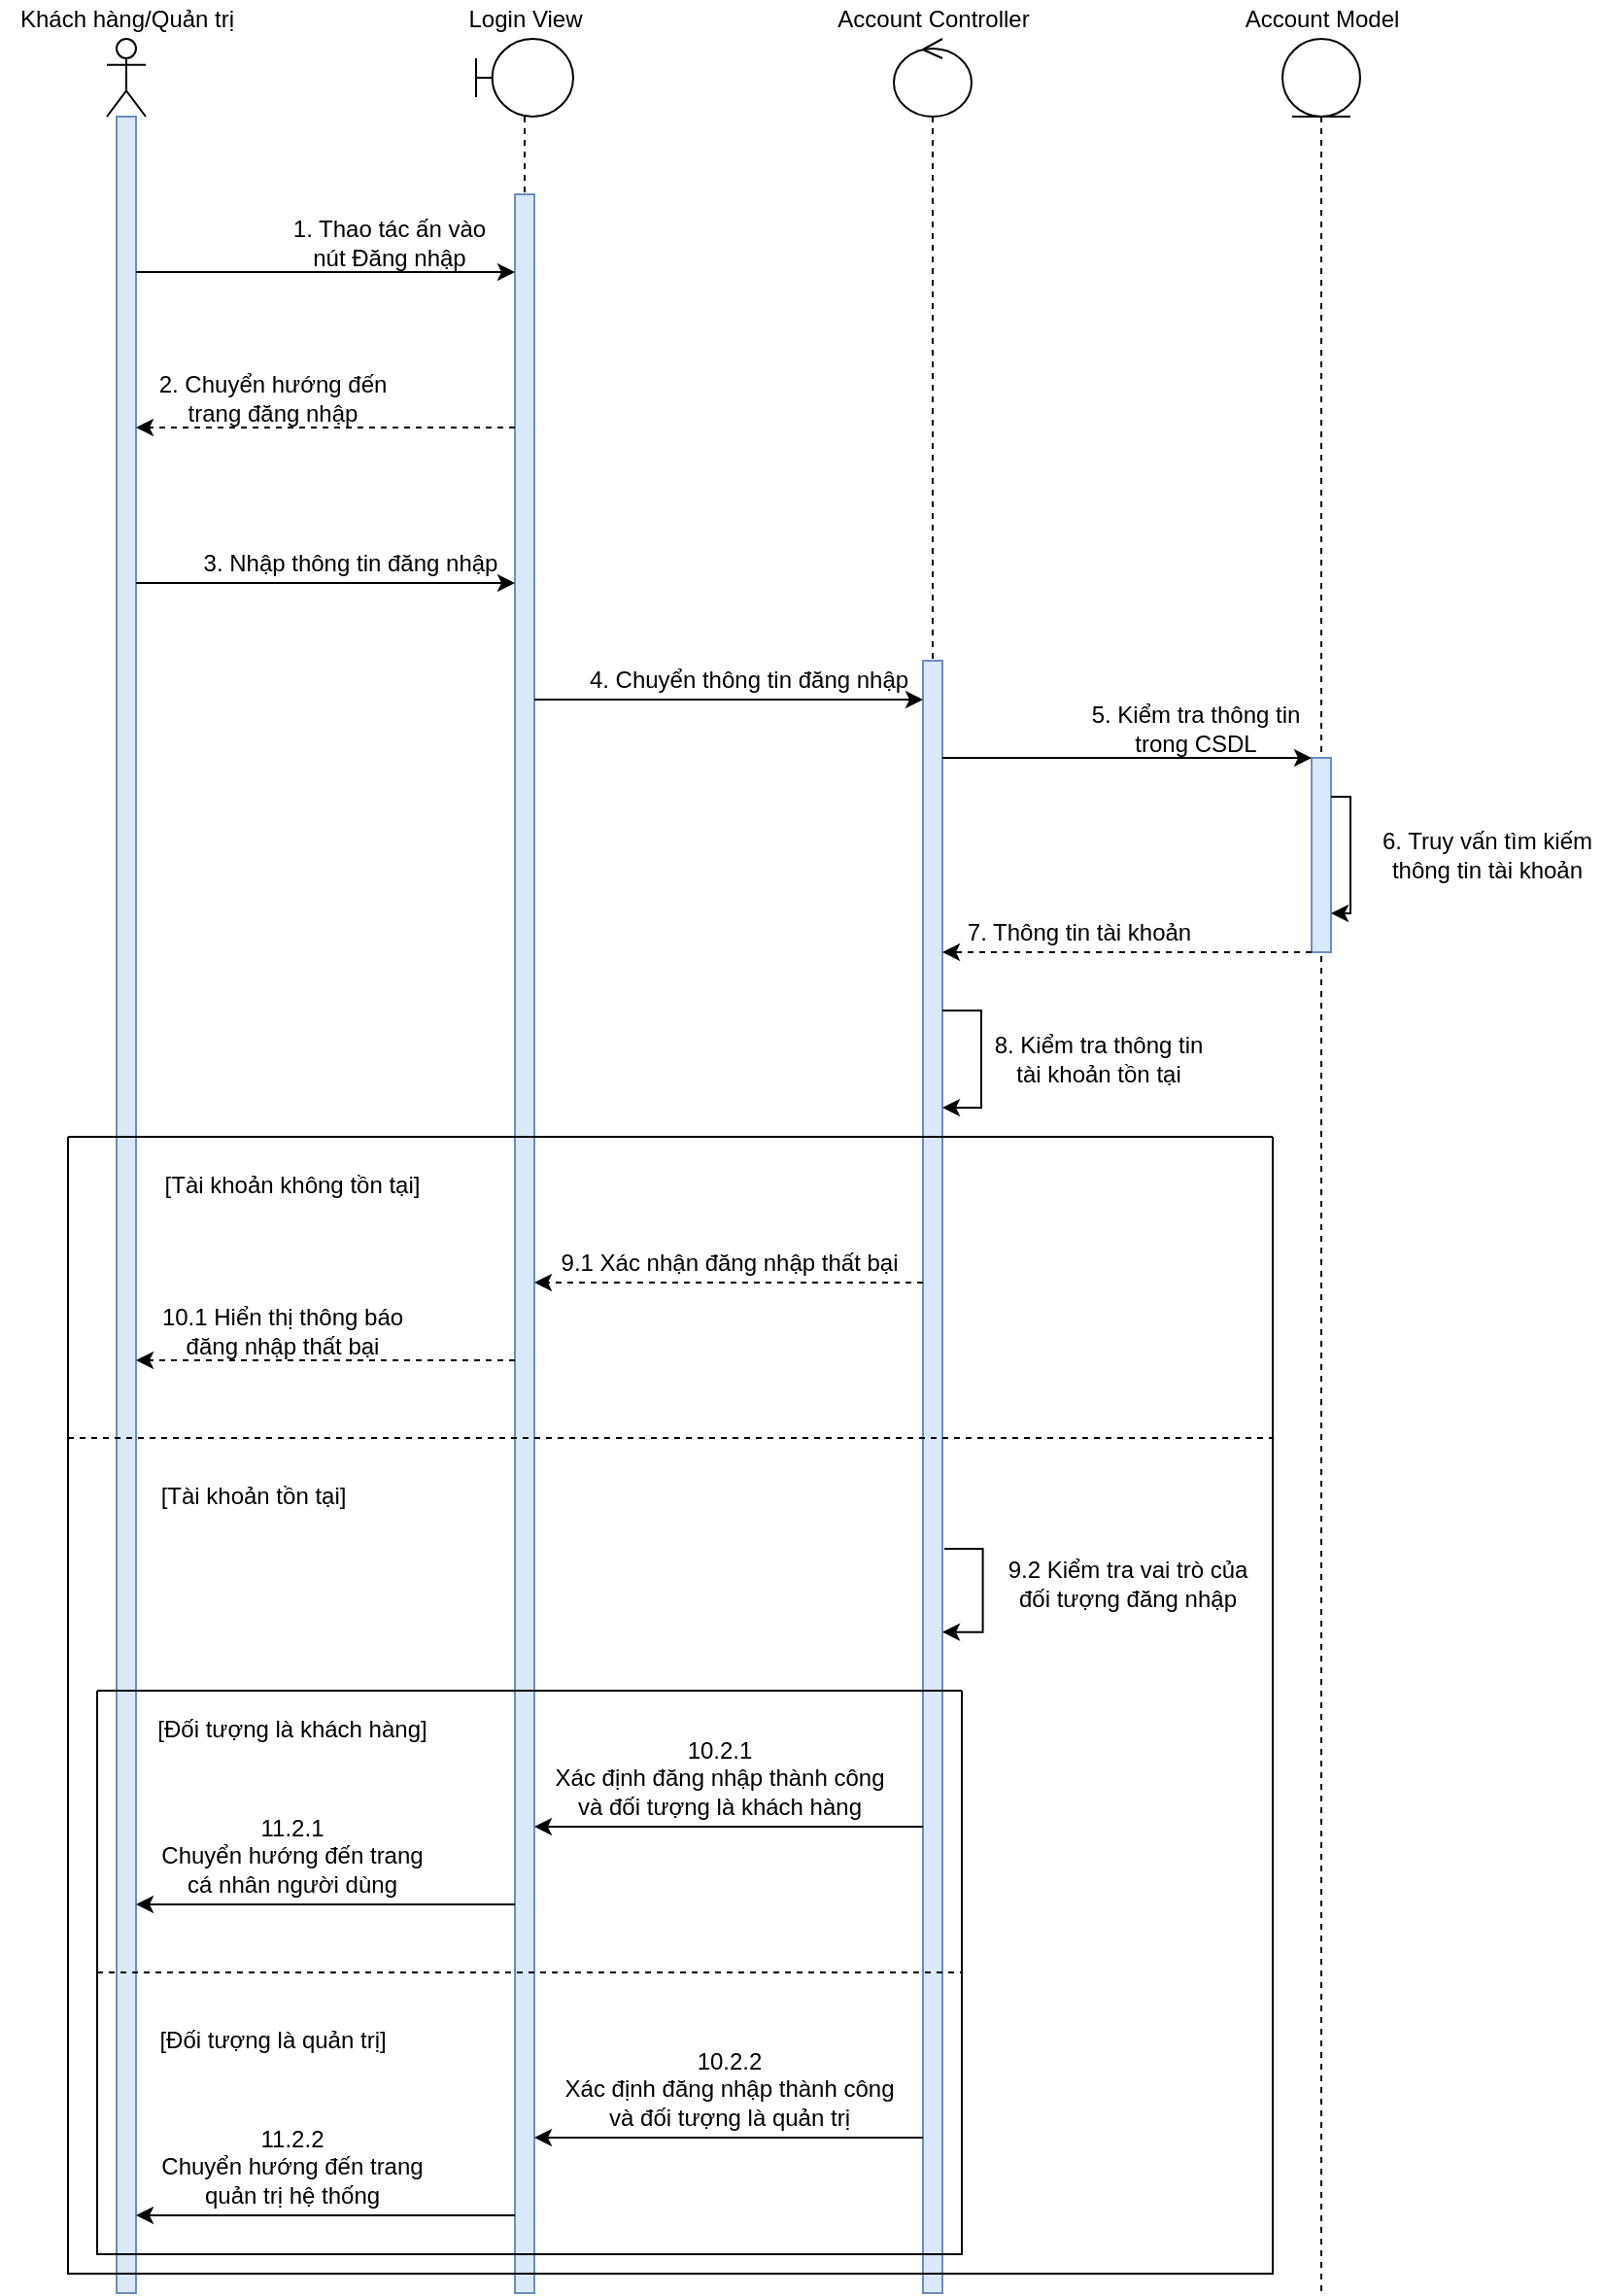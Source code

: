 <mxfile version="16.5.1" type="device"><diagram id="u0hKsZXPfIuquh2E1AJ1" name="Page-1"><mxGraphModel dx="1102" dy="905" grid="1" gridSize="10" guides="1" tooltips="1" connect="1" arrows="1" fold="1" page="1" pageScale="1" pageWidth="850" pageHeight="1100" math="0" shadow="0"><root><mxCell id="0"/><mxCell id="1" parent="0"/><mxCell id="pRtw61TDTWOGneY2pAEU-13" value="" style="shape=umlLifeline;participant=umlActor;perimeter=lifelinePerimeter;whiteSpace=wrap;html=1;container=1;collapsible=0;recursiveResize=0;verticalAlign=top;spacingTop=36;outlineConnect=0;" parent="1" vertex="1"><mxGeometry x="130" y="280" width="20" height="1160" as="geometry"/></mxCell><mxCell id="eI_1PF2VvxfxwendwTuX-1" value="" style="html=1;points=[];perimeter=orthogonalPerimeter;fillColor=#dae8fc;strokeColor=#6c8ebf;" parent="pRtw61TDTWOGneY2pAEU-13" vertex="1"><mxGeometry x="5" y="40" width="10" height="1120" as="geometry"/></mxCell><mxCell id="pRtw61TDTWOGneY2pAEU-19" value="Khách hàng/Quản trị" style="text;html=1;align=center;verticalAlign=middle;resizable=0;points=[];autosize=1;strokeColor=none;fillColor=none;" parent="1" vertex="1"><mxGeometry x="75" y="260" width="130" height="20" as="geometry"/></mxCell><mxCell id="pRtw61TDTWOGneY2pAEU-20" value="" style="shape=umlLifeline;participant=umlBoundary;perimeter=lifelinePerimeter;whiteSpace=wrap;html=1;container=1;collapsible=0;recursiveResize=0;verticalAlign=top;spacingTop=36;outlineConnect=0;" parent="1" vertex="1"><mxGeometry x="320" y="280" width="50" height="1160" as="geometry"/></mxCell><mxCell id="eI_1PF2VvxfxwendwTuX-2" value="" style="html=1;points=[];perimeter=orthogonalPerimeter;fillColor=#dae8fc;strokeColor=#6c8ebf;" parent="pRtw61TDTWOGneY2pAEU-20" vertex="1"><mxGeometry x="20" y="80" width="10" height="1080" as="geometry"/></mxCell><mxCell id="pRtw61TDTWOGneY2pAEU-22" value="" style="shape=umlLifeline;participant=umlControl;perimeter=lifelinePerimeter;whiteSpace=wrap;html=1;container=1;collapsible=0;recursiveResize=0;verticalAlign=top;spacingTop=36;outlineConnect=0;" parent="1" vertex="1"><mxGeometry x="535" y="280" width="40" height="1160" as="geometry"/></mxCell><mxCell id="eI_1PF2VvxfxwendwTuX-12" value="" style="html=1;points=[];perimeter=orthogonalPerimeter;fillColor=#dae8fc;strokeColor=#6c8ebf;" parent="pRtw61TDTWOGneY2pAEU-22" vertex="1"><mxGeometry x="15" y="320" width="10" height="840" as="geometry"/></mxCell><mxCell id="sQnOK_umAM50O-eJPg68-39" style="edgeStyle=orthogonalEdgeStyle;rounded=0;orthogonalLoop=1;jettySize=auto;html=1;" parent="pRtw61TDTWOGneY2pAEU-22" edge="1"><mxGeometry relative="1" as="geometry"><mxPoint x="25" y="500" as="sourcePoint"/><mxPoint x="25" y="550" as="targetPoint"/><Array as="points"><mxPoint x="25" y="500"/><mxPoint x="45" y="500"/><mxPoint x="45" y="550"/></Array></mxGeometry></mxCell><mxCell id="sQnOK_umAM50O-eJPg68-41" style="edgeStyle=orthogonalEdgeStyle;rounded=0;orthogonalLoop=1;jettySize=auto;html=1;exitX=1.022;exitY=0.293;exitDx=0;exitDy=0;exitPerimeter=0;entryX=0.919;entryY=0.356;entryDx=0;entryDy=0;entryPerimeter=0;" parent="pRtw61TDTWOGneY2pAEU-22" edge="1"><mxGeometry relative="1" as="geometry"><mxPoint x="26.03" y="777.04" as="sourcePoint"/><mxPoint x="25.0" y="819.88" as="targetPoint"/><Array as="points"><mxPoint x="45.81" y="776.8"/><mxPoint x="45.81" y="819.8"/></Array></mxGeometry></mxCell><mxCell id="pRtw61TDTWOGneY2pAEU-23" value="Login View" style="text;html=1;align=center;verticalAlign=middle;resizable=0;points=[];autosize=1;strokeColor=none;fillColor=none;" parent="1" vertex="1"><mxGeometry x="310" y="260" width="70" height="20" as="geometry"/></mxCell><mxCell id="pRtw61TDTWOGneY2pAEU-24" value="Account Controller" style="text;html=1;align=center;verticalAlign=middle;resizable=0;points=[];autosize=1;strokeColor=none;fillColor=none;" parent="1" vertex="1"><mxGeometry x="500" y="260" width="110" height="20" as="geometry"/></mxCell><mxCell id="pRtw61TDTWOGneY2pAEU-40" value="" style="shape=umlLifeline;participant=umlEntity;perimeter=lifelinePerimeter;whiteSpace=wrap;html=1;container=1;collapsible=0;recursiveResize=0;verticalAlign=top;spacingTop=36;outlineConnect=0;" parent="1" vertex="1"><mxGeometry x="735" y="280" width="40" height="1160" as="geometry"/></mxCell><mxCell id="sQnOK_umAM50O-eJPg68-4" value="" style="html=1;points=[];perimeter=orthogonalPerimeter;fillColor=#dae8fc;strokeColor=#6c8ebf;" parent="pRtw61TDTWOGneY2pAEU-40" vertex="1"><mxGeometry x="15" y="370" width="10" height="100" as="geometry"/></mxCell><mxCell id="sQnOK_umAM50O-eJPg68-23" style="edgeStyle=orthogonalEdgeStyle;rounded=0;orthogonalLoop=1;jettySize=auto;html=1;" parent="pRtw61TDTWOGneY2pAEU-40" source="sQnOK_umAM50O-eJPg68-4" target="sQnOK_umAM50O-eJPg68-4" edge="1"><mxGeometry relative="1" as="geometry"><Array as="points"><mxPoint x="35" y="390"/></Array></mxGeometry></mxCell><mxCell id="pRtw61TDTWOGneY2pAEU-41" value="Account Model" style="text;html=1;align=center;verticalAlign=middle;resizable=0;points=[];autosize=1;strokeColor=none;fillColor=none;" parent="1" vertex="1"><mxGeometry x="710" y="260" width="90" height="20" as="geometry"/></mxCell><mxCell id="eI_1PF2VvxfxwendwTuX-3" style="edgeStyle=orthogonalEdgeStyle;rounded=0;orthogonalLoop=1;jettySize=auto;html=1;" parent="1" source="eI_1PF2VvxfxwendwTuX-1" target="eI_1PF2VvxfxwendwTuX-2" edge="1"><mxGeometry relative="1" as="geometry"><Array as="points"><mxPoint x="190" y="400"/><mxPoint x="190" y="400"/></Array></mxGeometry></mxCell><mxCell id="eI_1PF2VvxfxwendwTuX-4" value="1. Thao tác ấn vào &lt;br&gt;nút Đăng nhập" style="text;html=1;align=center;verticalAlign=middle;resizable=0;points=[];autosize=1;strokeColor=none;fillColor=none;" parent="1" vertex="1"><mxGeometry x="220" y="370" width="110" height="30" as="geometry"/></mxCell><mxCell id="eI_1PF2VvxfxwendwTuX-5" style="edgeStyle=orthogonalEdgeStyle;rounded=0;orthogonalLoop=1;jettySize=auto;html=1;dashed=1;" parent="1" source="eI_1PF2VvxfxwendwTuX-2" target="eI_1PF2VvxfxwendwTuX-1" edge="1"><mxGeometry relative="1" as="geometry"><Array as="points"><mxPoint x="260" y="480"/><mxPoint x="260" y="480"/></Array></mxGeometry></mxCell><mxCell id="eI_1PF2VvxfxwendwTuX-6" value="2. Chuyển hướng đến &lt;br&gt;trang đăng nhập" style="text;html=1;align=center;verticalAlign=middle;resizable=0;points=[];autosize=1;strokeColor=none;fillColor=none;" parent="1" vertex="1"><mxGeometry x="150" y="450" width="130" height="30" as="geometry"/></mxCell><mxCell id="eI_1PF2VvxfxwendwTuX-8" style="edgeStyle=orthogonalEdgeStyle;rounded=0;orthogonalLoop=1;jettySize=auto;html=1;" parent="1" source="eI_1PF2VvxfxwendwTuX-1" target="eI_1PF2VvxfxwendwTuX-2" edge="1"><mxGeometry relative="1" as="geometry"><mxPoint x="155" y="410.0" as="sourcePoint"/><mxPoint x="350" y="410.0" as="targetPoint"/><Array as="points"><mxPoint x="240" y="560"/><mxPoint x="240" y="560"/></Array></mxGeometry></mxCell><mxCell id="eI_1PF2VvxfxwendwTuX-9" value="3. Nhập thông tin đăng nhập" style="text;html=1;align=center;verticalAlign=middle;resizable=0;points=[];autosize=1;strokeColor=none;fillColor=none;" parent="1" vertex="1"><mxGeometry x="170" y="540" width="170" height="20" as="geometry"/></mxCell><mxCell id="sQnOK_umAM50O-eJPg68-7" style="edgeStyle=orthogonalEdgeStyle;rounded=0;orthogonalLoop=1;jettySize=auto;html=1;" parent="1" source="eI_1PF2VvxfxwendwTuX-2" target="eI_1PF2VvxfxwendwTuX-12" edge="1"><mxGeometry relative="1" as="geometry"><Array as="points"><mxPoint x="460" y="620"/><mxPoint x="460" y="620"/></Array></mxGeometry></mxCell><mxCell id="sQnOK_umAM50O-eJPg68-19" value="4. Chuyển thông tin đăng nhập" style="text;html=1;align=center;verticalAlign=middle;resizable=0;points=[];autosize=1;strokeColor=none;fillColor=none;" parent="1" vertex="1"><mxGeometry x="370" y="600" width="180" height="20" as="geometry"/></mxCell><mxCell id="sQnOK_umAM50O-eJPg68-21" style="edgeStyle=orthogonalEdgeStyle;rounded=0;orthogonalLoop=1;jettySize=auto;html=1;" parent="1" source="eI_1PF2VvxfxwendwTuX-12" target="sQnOK_umAM50O-eJPg68-4" edge="1"><mxGeometry relative="1" as="geometry"><Array as="points"><mxPoint x="650" y="650"/><mxPoint x="650" y="650"/></Array></mxGeometry></mxCell><mxCell id="sQnOK_umAM50O-eJPg68-22" value="5. Kiểm tra thông tin&lt;br&gt;trong CSDL" style="text;html=1;align=center;verticalAlign=middle;resizable=0;points=[];autosize=1;strokeColor=none;fillColor=none;" parent="1" vertex="1"><mxGeometry x="630" y="620" width="120" height="30" as="geometry"/></mxCell><mxCell id="sQnOK_umAM50O-eJPg68-24" value="6. Truy vấn tìm kiếm &lt;br&gt;thông tin tài khoản" style="text;html=1;align=center;verticalAlign=middle;resizable=0;points=[];autosize=1;strokeColor=none;fillColor=none;" parent="1" vertex="1"><mxGeometry x="780" y="685" width="120" height="30" as="geometry"/></mxCell><mxCell id="sQnOK_umAM50O-eJPg68-26" style="edgeStyle=orthogonalEdgeStyle;rounded=0;orthogonalLoop=1;jettySize=auto;html=1;dashed=1;" parent="1" source="sQnOK_umAM50O-eJPg68-4" target="eI_1PF2VvxfxwendwTuX-12" edge="1"><mxGeometry relative="1" as="geometry"><Array as="points"><mxPoint x="670" y="750"/><mxPoint x="670" y="750"/></Array></mxGeometry></mxCell><mxCell id="sQnOK_umAM50O-eJPg68-27" value="7. Thông tin tài khoản" style="text;html=1;align=center;verticalAlign=middle;resizable=0;points=[];autosize=1;strokeColor=none;fillColor=none;" parent="1" vertex="1"><mxGeometry x="565" y="730" width="130" height="20" as="geometry"/></mxCell><mxCell id="sQnOK_umAM50O-eJPg68-30" value="8. Kiểm tra thông tin &lt;br&gt;tài khoản tồn tại" style="text;html=1;align=center;verticalAlign=middle;resizable=0;points=[];autosize=1;strokeColor=none;fillColor=none;" parent="1" vertex="1"><mxGeometry x="580" y="790" width="120" height="30" as="geometry"/></mxCell><mxCell id="sQnOK_umAM50O-eJPg68-31" value="[Tài khoản không tồn tại]" style="text;html=1;align=center;verticalAlign=middle;resizable=0;points=[];autosize=1;strokeColor=none;fillColor=none;" parent="1" vertex="1"><mxGeometry x="150" y="860" width="150" height="20" as="geometry"/></mxCell><mxCell id="sQnOK_umAM50O-eJPg68-32" style="edgeStyle=orthogonalEdgeStyle;rounded=0;orthogonalLoop=1;jettySize=auto;html=1;dashed=1;" parent="1" source="eI_1PF2VvxfxwendwTuX-12" target="eI_1PF2VvxfxwendwTuX-2" edge="1"><mxGeometry relative="1" as="geometry"><Array as="points"><mxPoint x="450" y="920"/><mxPoint x="450" y="920"/></Array></mxGeometry></mxCell><mxCell id="sQnOK_umAM50O-eJPg68-35" style="edgeStyle=orthogonalEdgeStyle;rounded=0;orthogonalLoop=1;jettySize=auto;html=1;dashed=1;" parent="1" source="eI_1PF2VvxfxwendwTuX-2" target="eI_1PF2VvxfxwendwTuX-1" edge="1"><mxGeometry relative="1" as="geometry"><Array as="points"><mxPoint x="240" y="960"/><mxPoint x="240" y="960"/></Array></mxGeometry></mxCell><mxCell id="sQnOK_umAM50O-eJPg68-40" value="[Tài khoản tồn tại]" style="text;html=1;align=center;verticalAlign=middle;resizable=0;points=[];autosize=1;strokeColor=none;fillColor=none;" parent="1" vertex="1"><mxGeometry x="150" y="1020" width="110" height="20" as="geometry"/></mxCell><mxCell id="sQnOK_umAM50O-eJPg68-43" value="[Đối tượng là khách hàng]" style="text;html=1;align=center;verticalAlign=middle;resizable=0;points=[];autosize=1;strokeColor=none;fillColor=none;" parent="1" vertex="1"><mxGeometry x="150" y="1140" width="150" height="20" as="geometry"/></mxCell><mxCell id="sQnOK_umAM50O-eJPg68-44" style="edgeStyle=orthogonalEdgeStyle;rounded=0;orthogonalLoop=1;jettySize=auto;html=1;" parent="1" source="eI_1PF2VvxfxwendwTuX-12" target="eI_1PF2VvxfxwendwTuX-2" edge="1"><mxGeometry relative="1" as="geometry"><Array as="points"><mxPoint x="500" y="1200"/><mxPoint x="500" y="1200"/></Array></mxGeometry></mxCell><mxCell id="sQnOK_umAM50O-eJPg68-49" style="edgeStyle=orthogonalEdgeStyle;rounded=0;orthogonalLoop=1;jettySize=auto;html=1;" parent="1" source="eI_1PF2VvxfxwendwTuX-2" target="eI_1PF2VvxfxwendwTuX-1" edge="1"><mxGeometry relative="1" as="geometry"><Array as="points"><mxPoint x="250" y="1240"/><mxPoint x="250" y="1240"/></Array></mxGeometry></mxCell><mxCell id="sQnOK_umAM50O-eJPg68-53" value="[Đối tượng là quản trị]" style="text;html=1;align=center;verticalAlign=middle;resizable=0;points=[];autosize=1;strokeColor=none;fillColor=none;" parent="1" vertex="1"><mxGeometry x="150" y="1300" width="130" height="20" as="geometry"/></mxCell><mxCell id="sQnOK_umAM50O-eJPg68-55" style="edgeStyle=orthogonalEdgeStyle;rounded=0;orthogonalLoop=1;jettySize=auto;html=1;" parent="1" source="eI_1PF2VvxfxwendwTuX-12" target="eI_1PF2VvxfxwendwTuX-2" edge="1"><mxGeometry relative="1" as="geometry"><Array as="points"><mxPoint x="440" y="1360"/><mxPoint x="440" y="1360"/></Array></mxGeometry></mxCell><mxCell id="sQnOK_umAM50O-eJPg68-56" style="edgeStyle=orthogonalEdgeStyle;rounded=0;orthogonalLoop=1;jettySize=auto;html=1;" parent="1" source="eI_1PF2VvxfxwendwTuX-2" target="eI_1PF2VvxfxwendwTuX-1" edge="1"><mxGeometry relative="1" as="geometry"><Array as="points"><mxPoint x="260" y="1400"/><mxPoint x="260" y="1400"/></Array></mxGeometry></mxCell><mxCell id="sQnOK_umAM50O-eJPg68-58" value="" style="swimlane;startSize=0;" parent="1" vertex="1"><mxGeometry x="125" y="1130" width="445" height="290" as="geometry"/></mxCell><mxCell id="sQnOK_umAM50O-eJPg68-60" value="" style="endArrow=none;dashed=1;html=1;rounded=0;exitX=0;exitY=0.5;exitDx=0;exitDy=0;entryX=1;entryY=0.5;entryDx=0;entryDy=0;" parent="1" source="sQnOK_umAM50O-eJPg68-58" target="sQnOK_umAM50O-eJPg68-58" edge="1"><mxGeometry width="50" height="50" relative="1" as="geometry"><mxPoint x="360" y="1250" as="sourcePoint"/><mxPoint x="410" y="1200" as="targetPoint"/></mxGeometry></mxCell><mxCell id="sQnOK_umAM50O-eJPg68-61" value="" style="swimlane;startSize=0;" parent="1" vertex="1"><mxGeometry x="110" y="845" width="620" height="585" as="geometry"/></mxCell><mxCell id="sQnOK_umAM50O-eJPg68-34" value="9.1 Xác nhận đăng nhập thất bại" style="text;html=1;align=center;verticalAlign=middle;resizable=0;points=[];autosize=1;strokeColor=none;fillColor=none;" parent="sQnOK_umAM50O-eJPg68-61" vertex="1"><mxGeometry x="245" y="55" width="190" height="20" as="geometry"/></mxCell><mxCell id="sQnOK_umAM50O-eJPg68-36" value="10.1 Hiển thị thông báo &lt;br&gt;đăng nhập thất bại" style="text;html=1;align=center;verticalAlign=middle;resizable=0;points=[];autosize=1;strokeColor=none;fillColor=none;" parent="sQnOK_umAM50O-eJPg68-61" vertex="1"><mxGeometry x="40" y="85" width="140" height="30" as="geometry"/></mxCell><mxCell id="sQnOK_umAM50O-eJPg68-42" value="9.2 Kiểm tra vai trò của &lt;br&gt;đối tượng đăng nhập" style="text;html=1;align=center;verticalAlign=middle;resizable=0;points=[];autosize=1;strokeColor=none;fillColor=none;" parent="sQnOK_umAM50O-eJPg68-61" vertex="1"><mxGeometry x="475" y="215" width="140" height="30" as="geometry"/></mxCell><mxCell id="sQnOK_umAM50O-eJPg68-45" value="10.2.1 &lt;br&gt;Xác định đăng nhập thành công&lt;br&gt;và đối tượng là khách hàng" style="text;html=1;align=center;verticalAlign=middle;resizable=0;points=[];autosize=1;strokeColor=none;fillColor=none;" parent="sQnOK_umAM50O-eJPg68-61" vertex="1"><mxGeometry x="245" y="305" width="180" height="50" as="geometry"/></mxCell><mxCell id="sQnOK_umAM50O-eJPg68-50" value="11.2.1&lt;br&gt;Chuyển hướng đến trang &lt;br&gt;cá nhân người dùng" style="text;html=1;align=center;verticalAlign=middle;resizable=0;points=[];autosize=1;strokeColor=none;fillColor=none;" parent="sQnOK_umAM50O-eJPg68-61" vertex="1"><mxGeometry x="40" y="345" width="150" height="50" as="geometry"/></mxCell><mxCell id="sQnOK_umAM50O-eJPg68-54" value="10.2.2&lt;br&gt;Xác định đăng nhập thành công&lt;br&gt;và đối tượng là quản trị" style="text;html=1;align=center;verticalAlign=middle;resizable=0;points=[];autosize=1;strokeColor=none;fillColor=none;" parent="sQnOK_umAM50O-eJPg68-61" vertex="1"><mxGeometry x="250" y="465" width="180" height="50" as="geometry"/></mxCell><mxCell id="sQnOK_umAM50O-eJPg68-57" value="11.2.2&lt;br&gt;Chuyển hướng đến trang &lt;br&gt;quản trị hệ thống" style="text;html=1;align=center;verticalAlign=middle;resizable=0;points=[];autosize=1;strokeColor=none;fillColor=none;" parent="sQnOK_umAM50O-eJPg68-61" vertex="1"><mxGeometry x="40" y="505" width="150" height="50" as="geometry"/></mxCell><mxCell id="sQnOK_umAM50O-eJPg68-62" value="" style="endArrow=none;dashed=1;html=1;rounded=0;exitX=0;exitY=0.265;exitDx=0;exitDy=0;exitPerimeter=0;entryX=1.001;entryY=0.265;entryDx=0;entryDy=0;entryPerimeter=0;" parent="1" source="sQnOK_umAM50O-eJPg68-61" target="sQnOK_umAM50O-eJPg68-61" edge="1"><mxGeometry width="50" height="50" relative="1" as="geometry"><mxPoint x="400" y="990" as="sourcePoint"/><mxPoint x="450" y="940" as="targetPoint"/></mxGeometry></mxCell></root></mxGraphModel></diagram></mxfile>